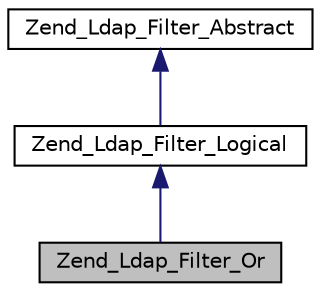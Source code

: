 digraph G
{
  edge [fontname="Helvetica",fontsize="10",labelfontname="Helvetica",labelfontsize="10"];
  node [fontname="Helvetica",fontsize="10",shape=record];
  Node1 [label="Zend_Ldap_Filter_Or",height=0.2,width=0.4,color="black", fillcolor="grey75", style="filled" fontcolor="black"];
  Node2 -> Node1 [dir="back",color="midnightblue",fontsize="10",style="solid",fontname="Helvetica"];
  Node2 [label="Zend_Ldap_Filter_Logical",height=0.2,width=0.4,color="black", fillcolor="white", style="filled",URL="$class_zend___ldap___filter___logical.html"];
  Node3 -> Node2 [dir="back",color="midnightblue",fontsize="10",style="solid",fontname="Helvetica"];
  Node3 [label="Zend_Ldap_Filter_Abstract",height=0.2,width=0.4,color="black", fillcolor="white", style="filled",URL="$class_zend___ldap___filter___abstract.html"];
}

